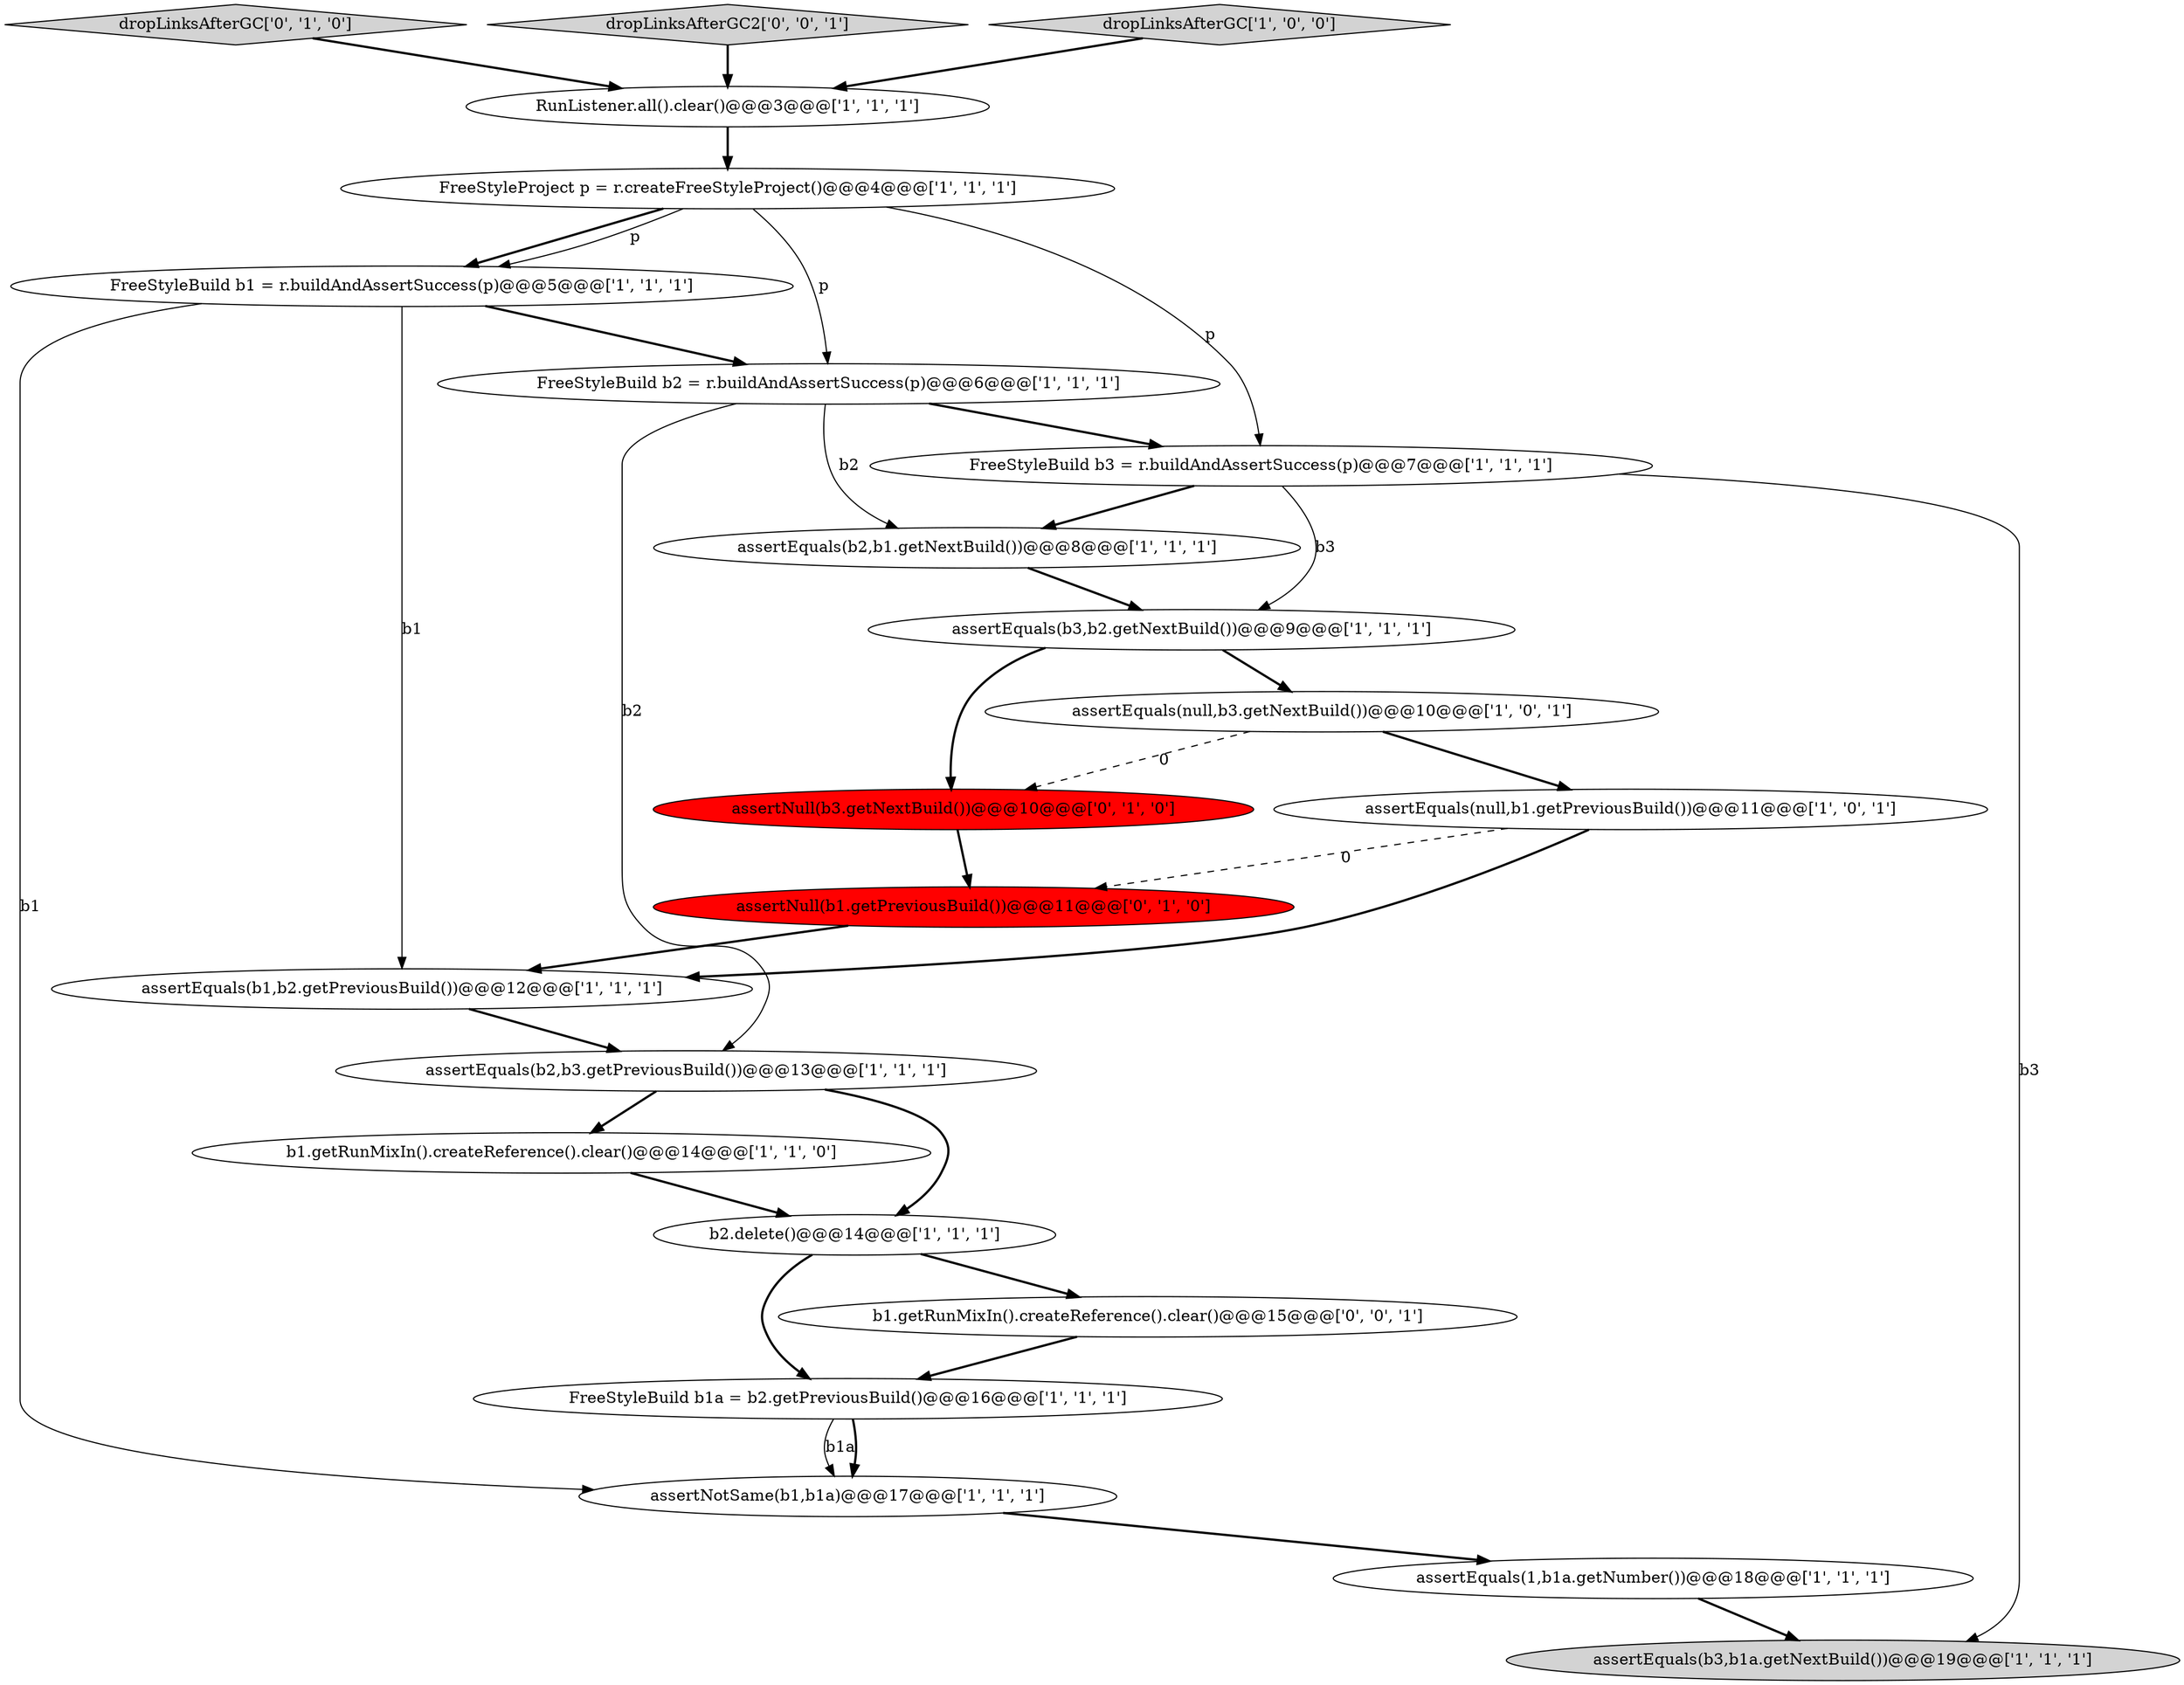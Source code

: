 digraph {
4 [style = filled, label = "assertEquals(b2,b3.getPreviousBuild())@@@13@@@['1', '1', '1']", fillcolor = white, shape = ellipse image = "AAA0AAABBB1BBB"];
14 [style = filled, label = "assertNotSame(b1,b1a)@@@17@@@['1', '1', '1']", fillcolor = white, shape = ellipse image = "AAA0AAABBB1BBB"];
15 [style = filled, label = "assertEquals(null,b1.getPreviousBuild())@@@11@@@['1', '0', '1']", fillcolor = white, shape = ellipse image = "AAA0AAABBB1BBB"];
19 [style = filled, label = "dropLinksAfterGC['0', '1', '0']", fillcolor = lightgray, shape = diamond image = "AAA0AAABBB2BBB"];
1 [style = filled, label = "assertEquals(1,b1a.getNumber())@@@18@@@['1', '1', '1']", fillcolor = white, shape = ellipse image = "AAA0AAABBB1BBB"];
8 [style = filled, label = "b1.getRunMixIn().createReference().clear()@@@14@@@['1', '1', '0']", fillcolor = white, shape = ellipse image = "AAA0AAABBB1BBB"];
9 [style = filled, label = "FreeStyleBuild b1 = r.buildAndAssertSuccess(p)@@@5@@@['1', '1', '1']", fillcolor = white, shape = ellipse image = "AAA0AAABBB1BBB"];
22 [style = filled, label = "dropLinksAfterGC2['0', '0', '1']", fillcolor = lightgray, shape = diamond image = "AAA0AAABBB3BBB"];
13 [style = filled, label = "FreeStyleBuild b1a = b2.getPreviousBuild()@@@16@@@['1', '1', '1']", fillcolor = white, shape = ellipse image = "AAA0AAABBB1BBB"];
20 [style = filled, label = "assertNull(b3.getNextBuild())@@@10@@@['0', '1', '0']", fillcolor = red, shape = ellipse image = "AAA1AAABBB2BBB"];
18 [style = filled, label = "assertNull(b1.getPreviousBuild())@@@11@@@['0', '1', '0']", fillcolor = red, shape = ellipse image = "AAA1AAABBB2BBB"];
11 [style = filled, label = "FreeStyleProject p = r.createFreeStyleProject()@@@4@@@['1', '1', '1']", fillcolor = white, shape = ellipse image = "AAA0AAABBB1BBB"];
21 [style = filled, label = "b1.getRunMixIn().createReference().clear()@@@15@@@['0', '0', '1']", fillcolor = white, shape = ellipse image = "AAA0AAABBB3BBB"];
17 [style = filled, label = "dropLinksAfterGC['1', '0', '0']", fillcolor = lightgray, shape = diamond image = "AAA0AAABBB1BBB"];
7 [style = filled, label = "assertEquals(b1,b2.getPreviousBuild())@@@12@@@['1', '1', '1']", fillcolor = white, shape = ellipse image = "AAA0AAABBB1BBB"];
3 [style = filled, label = "assertEquals(b3,b2.getNextBuild())@@@9@@@['1', '1', '1']", fillcolor = white, shape = ellipse image = "AAA0AAABBB1BBB"];
0 [style = filled, label = "assertEquals(b2,b1.getNextBuild())@@@8@@@['1', '1', '1']", fillcolor = white, shape = ellipse image = "AAA0AAABBB1BBB"];
5 [style = filled, label = "b2.delete()@@@14@@@['1', '1', '1']", fillcolor = white, shape = ellipse image = "AAA0AAABBB1BBB"];
12 [style = filled, label = "assertEquals(b3,b1a.getNextBuild())@@@19@@@['1', '1', '1']", fillcolor = lightgray, shape = ellipse image = "AAA0AAABBB1BBB"];
10 [style = filled, label = "RunListener.all().clear()@@@3@@@['1', '1', '1']", fillcolor = white, shape = ellipse image = "AAA0AAABBB1BBB"];
16 [style = filled, label = "assertEquals(null,b3.getNextBuild())@@@10@@@['1', '0', '1']", fillcolor = white, shape = ellipse image = "AAA0AAABBB1BBB"];
6 [style = filled, label = "FreeStyleBuild b2 = r.buildAndAssertSuccess(p)@@@6@@@['1', '1', '1']", fillcolor = white, shape = ellipse image = "AAA0AAABBB1BBB"];
2 [style = filled, label = "FreeStyleBuild b3 = r.buildAndAssertSuccess(p)@@@7@@@['1', '1', '1']", fillcolor = white, shape = ellipse image = "AAA0AAABBB1BBB"];
0->3 [style = bold, label=""];
17->10 [style = bold, label=""];
16->15 [style = bold, label=""];
16->20 [style = dashed, label="0"];
15->7 [style = bold, label=""];
15->18 [style = dashed, label="0"];
19->10 [style = bold, label=""];
13->14 [style = solid, label="b1a"];
7->4 [style = bold, label=""];
3->16 [style = bold, label=""];
11->9 [style = bold, label=""];
14->1 [style = bold, label=""];
9->6 [style = bold, label=""];
6->2 [style = bold, label=""];
11->2 [style = solid, label="p"];
20->18 [style = bold, label=""];
5->21 [style = bold, label=""];
9->14 [style = solid, label="b1"];
11->6 [style = solid, label="p"];
2->0 [style = bold, label=""];
3->20 [style = bold, label=""];
2->3 [style = solid, label="b3"];
6->0 [style = solid, label="b2"];
8->5 [style = bold, label=""];
2->12 [style = solid, label="b3"];
9->7 [style = solid, label="b1"];
5->13 [style = bold, label=""];
22->10 [style = bold, label=""];
1->12 [style = bold, label=""];
6->4 [style = solid, label="b2"];
4->8 [style = bold, label=""];
18->7 [style = bold, label=""];
13->14 [style = bold, label=""];
4->5 [style = bold, label=""];
11->9 [style = solid, label="p"];
21->13 [style = bold, label=""];
10->11 [style = bold, label=""];
}
